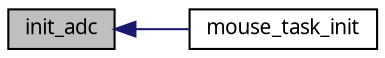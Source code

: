 digraph G
{
  edge [fontname="FreeSans.ttf",fontsize=10,labelfontname="FreeSans.ttf",labelfontsize=10];
  node [fontname="FreeSans.ttf",fontsize=10,shape=record];
  rankdir=LR;
  Node1 [label="init_adc",height=0.2,width=0.4,color="black", fillcolor="grey75", style="filled" fontcolor="black"];
  Node1 -> Node2 [dir=back,color="midnightblue",fontsize=10,style="solid",fontname="FreeSans.ttf"];
  Node2 [label="mouse_task_init",height=0.2,width=0.4,color="black", fillcolor="white", style="filled",URL="$a00059.html#ga17eb8d69237be42568e645d6452cb14",tooltip="This function initializes the hardware/software resources required for mouse task..."];
}
